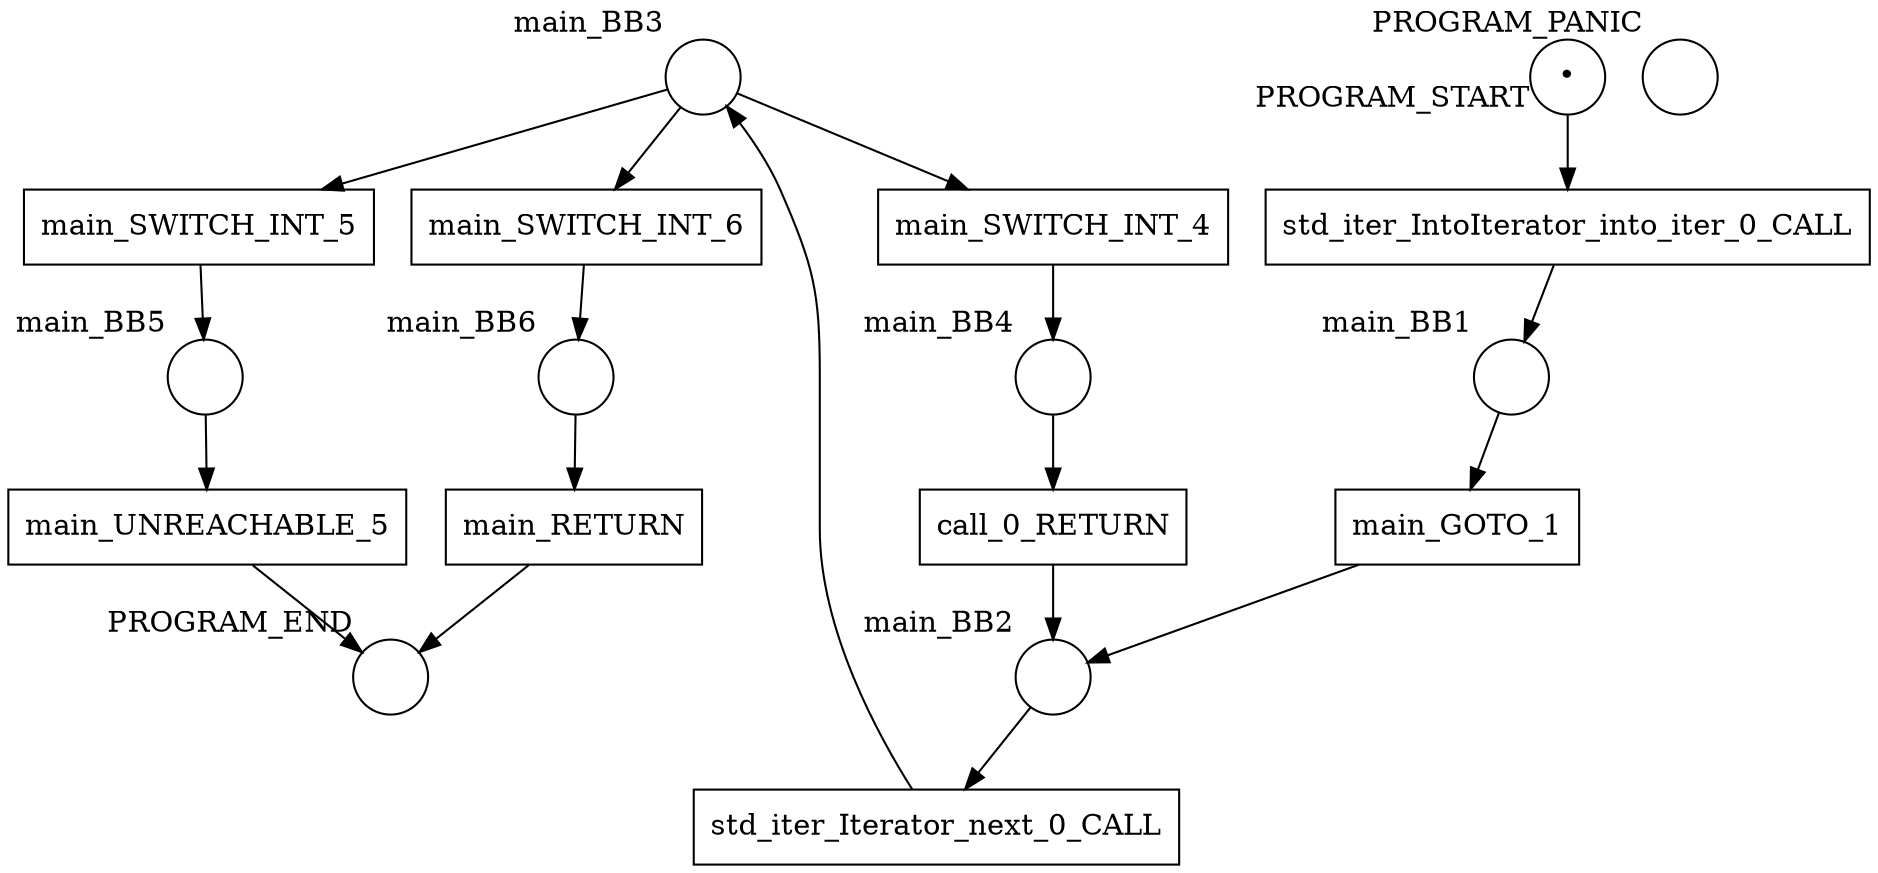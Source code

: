 digraph petrinet {
    PROGRAM_END [shape="circle" xlabel="PROGRAM_END" label=""];
    PROGRAM_PANIC [shape="circle" xlabel="PROGRAM_PANIC" label=""];
    PROGRAM_START [shape="circle" xlabel="PROGRAM_START" label="•"];
    main_BB1 [shape="circle" xlabel="main_BB1" label=""];
    main_BB2 [shape="circle" xlabel="main_BB2" label=""];
    main_BB3 [shape="circle" xlabel="main_BB3" label=""];
    main_BB4 [shape="circle" xlabel="main_BB4" label=""];
    main_BB5 [shape="circle" xlabel="main_BB5" label=""];
    main_BB6 [shape="circle" xlabel="main_BB6" label=""];
    call_0_RETURN [shape="box" xlabel="" label="call_0_RETURN"];
    main_GOTO_1 [shape="box" xlabel="" label="main_GOTO_1"];
    main_RETURN [shape="box" xlabel="" label="main_RETURN"];
    main_SWITCH_INT_4 [shape="box" xlabel="" label="main_SWITCH_INT_4"];
    main_SWITCH_INT_5 [shape="box" xlabel="" label="main_SWITCH_INT_5"];
    main_SWITCH_INT_6 [shape="box" xlabel="" label="main_SWITCH_INT_6"];
    main_UNREACHABLE_5 [shape="box" xlabel="" label="main_UNREACHABLE_5"];
    std_iter_IntoIterator_into_iter_0_CALL [shape="box" xlabel="" label="std_iter_IntoIterator_into_iter_0_CALL"];
    std_iter_Iterator_next_0_CALL [shape="box" xlabel="" label="std_iter_Iterator_next_0_CALL"];
    PROGRAM_START -> std_iter_IntoIterator_into_iter_0_CALL;
    main_BB1 -> main_GOTO_1;
    main_BB2 -> std_iter_Iterator_next_0_CALL;
    main_BB3 -> main_SWITCH_INT_4;
    main_BB3 -> main_SWITCH_INT_5;
    main_BB3 -> main_SWITCH_INT_6;
    main_BB4 -> call_0_RETURN;
    main_BB5 -> main_UNREACHABLE_5;
    main_BB6 -> main_RETURN;
    call_0_RETURN -> main_BB2;
    main_GOTO_1 -> main_BB2;
    main_RETURN -> PROGRAM_END;
    main_SWITCH_INT_4 -> main_BB4;
    main_SWITCH_INT_5 -> main_BB5;
    main_SWITCH_INT_6 -> main_BB6;
    main_UNREACHABLE_5 -> PROGRAM_END;
    std_iter_IntoIterator_into_iter_0_CALL -> main_BB1;
    std_iter_Iterator_next_0_CALL -> main_BB3;
}

